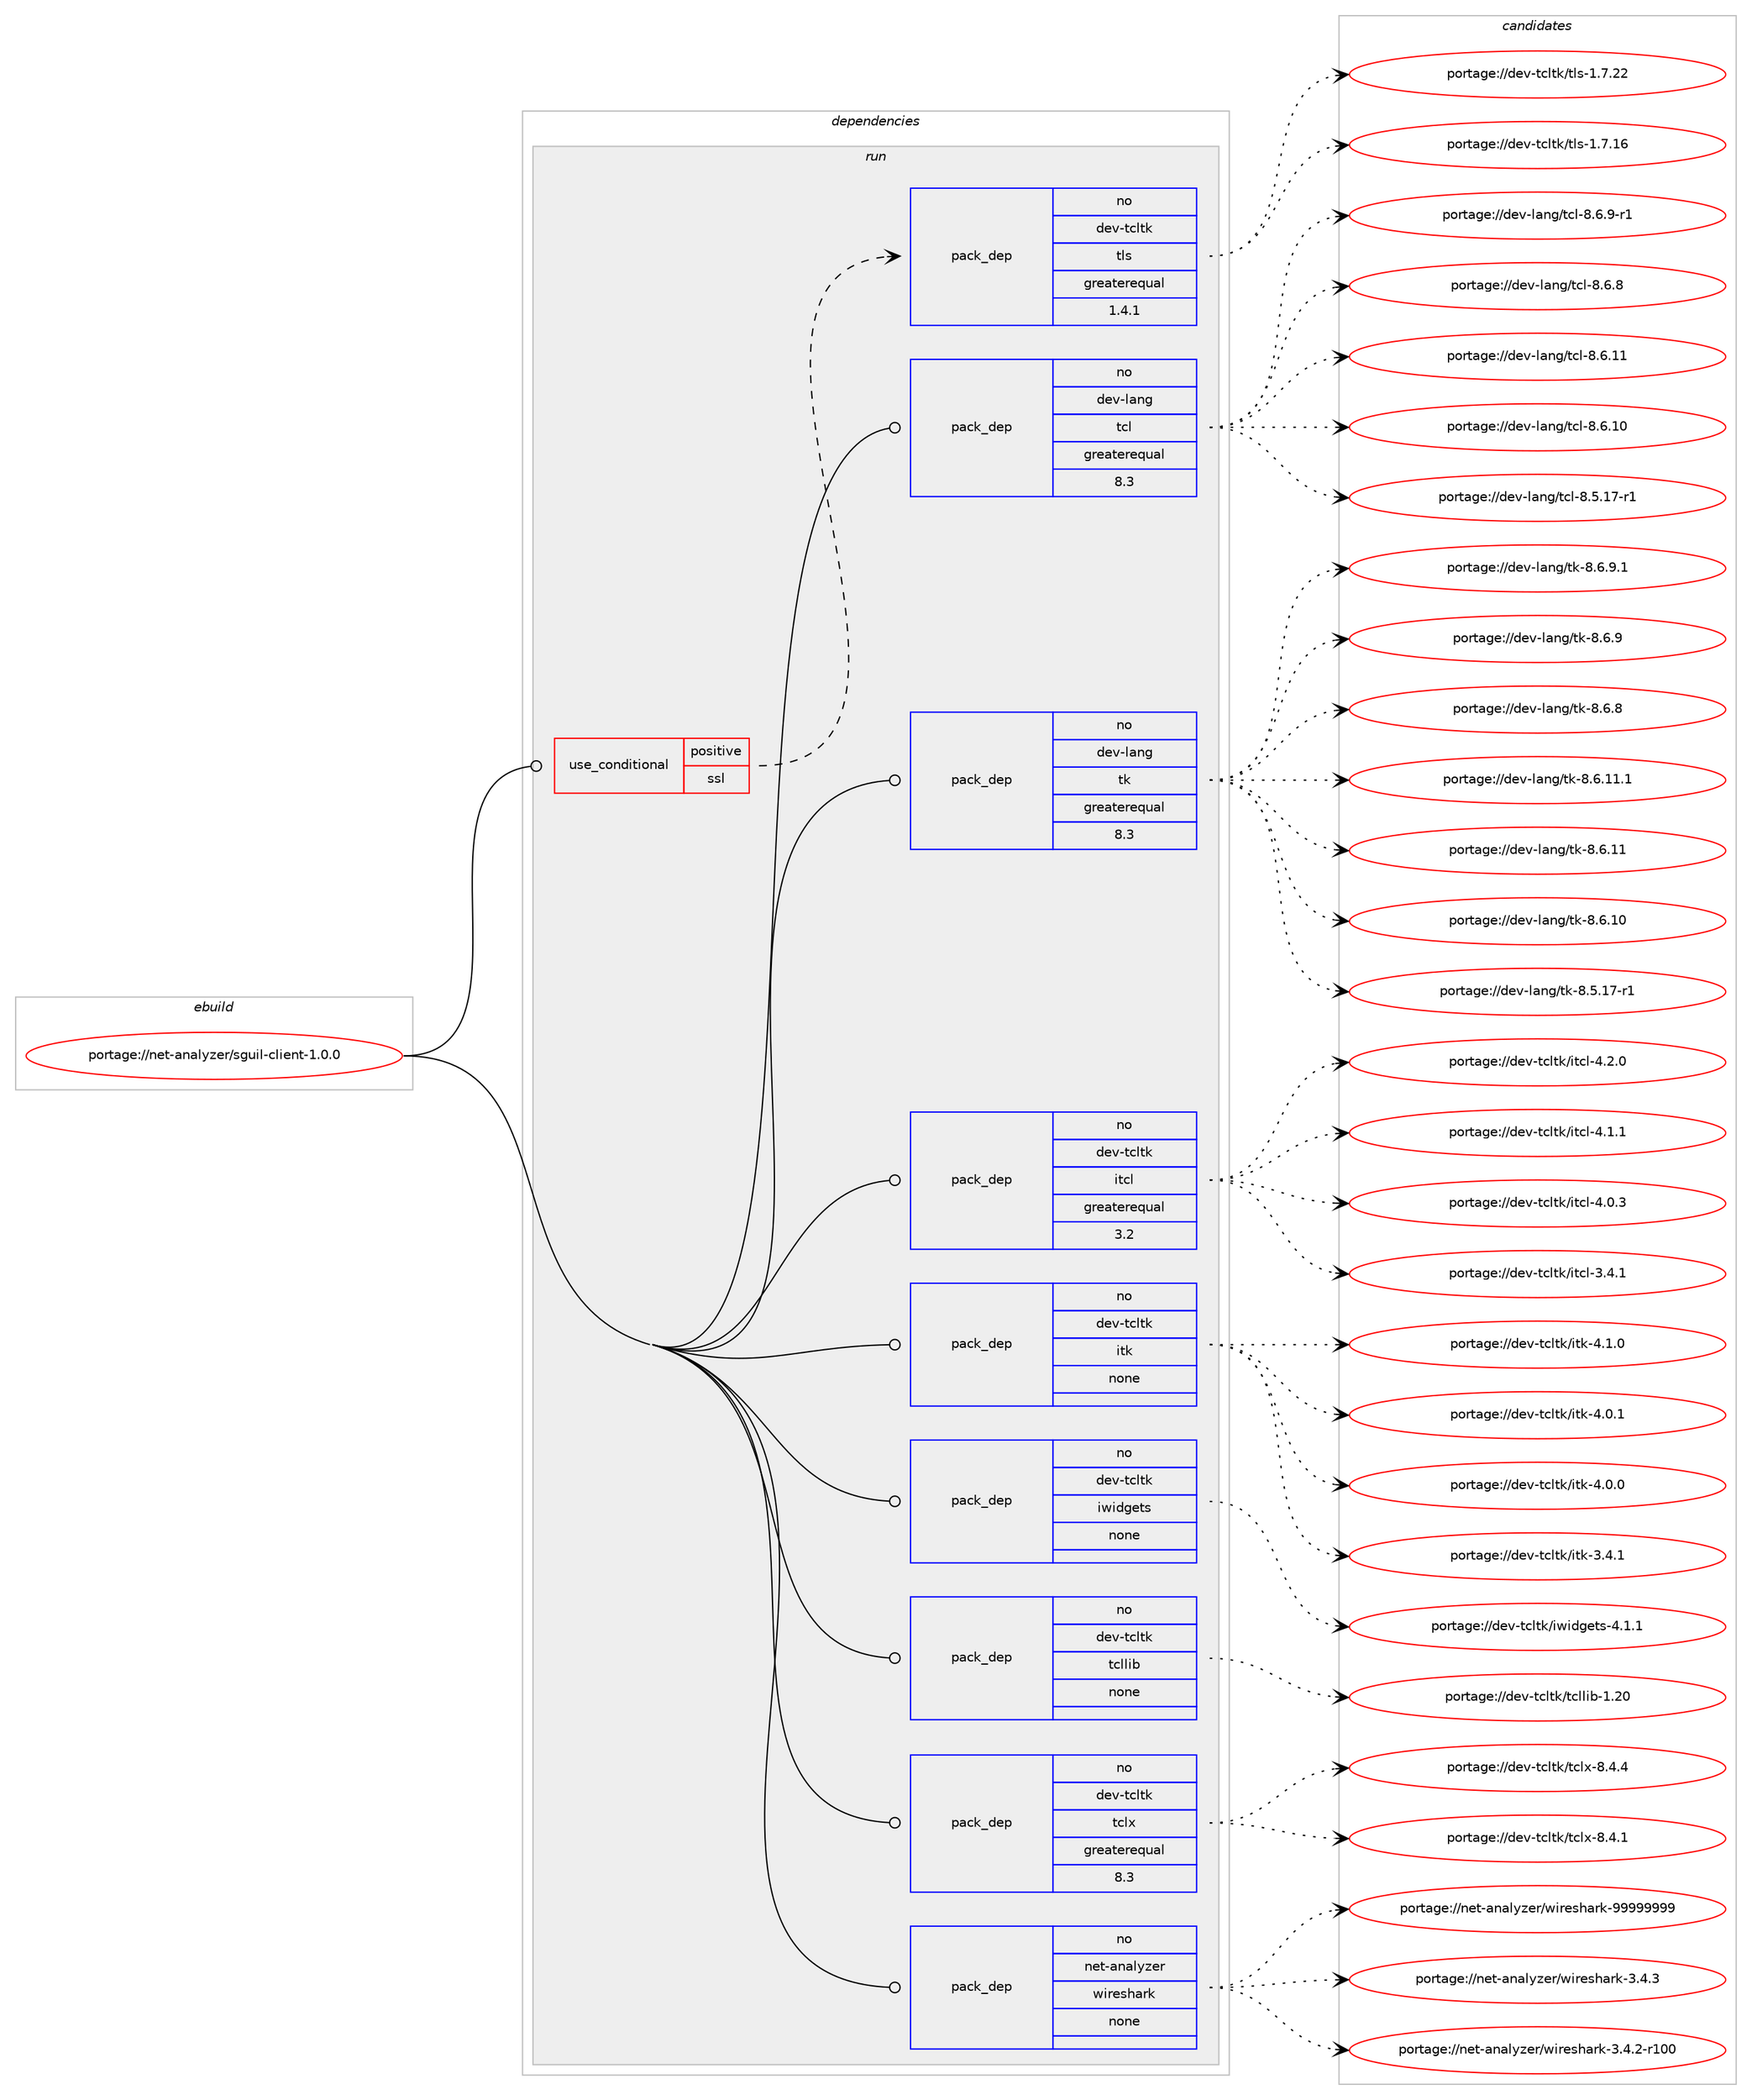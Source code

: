 digraph prolog {

# *************
# Graph options
# *************

newrank=true;
concentrate=true;
compound=true;
graph [rankdir=LR,fontname=Helvetica,fontsize=10,ranksep=1.5];#, ranksep=2.5, nodesep=0.2];
edge  [arrowhead=vee];
node  [fontname=Helvetica,fontsize=10];

# **********
# The ebuild
# **********

subgraph cluster_leftcol {
color=gray;
rank=same;
label=<<i>ebuild</i>>;
id [label="portage://net-analyzer/sguil-client-1.0.0", color=red, width=4, href="../net-analyzer/sguil-client-1.0.0.svg"];
}

# ****************
# The dependencies
# ****************

subgraph cluster_midcol {
color=gray;
label=<<i>dependencies</i>>;
subgraph cluster_compile {
fillcolor="#eeeeee";
style=filled;
label=<<i>compile</i>>;
}
subgraph cluster_compileandrun {
fillcolor="#eeeeee";
style=filled;
label=<<i>compile and run</i>>;
}
subgraph cluster_run {
fillcolor="#eeeeee";
style=filled;
label=<<i>run</i>>;
subgraph cond7801 {
dependency24626 [label=<<TABLE BORDER="0" CELLBORDER="1" CELLSPACING="0" CELLPADDING="4"><TR><TD ROWSPAN="3" CELLPADDING="10">use_conditional</TD></TR><TR><TD>positive</TD></TR><TR><TD>ssl</TD></TR></TABLE>>, shape=none, color=red];
subgraph pack16589 {
dependency24627 [label=<<TABLE BORDER="0" CELLBORDER="1" CELLSPACING="0" CELLPADDING="4" WIDTH="220"><TR><TD ROWSPAN="6" CELLPADDING="30">pack_dep</TD></TR><TR><TD WIDTH="110">no</TD></TR><TR><TD>dev-tcltk</TD></TR><TR><TD>tls</TD></TR><TR><TD>greaterequal</TD></TR><TR><TD>1.4.1</TD></TR></TABLE>>, shape=none, color=blue];
}
dependency24626:e -> dependency24627:w [weight=20,style="dashed",arrowhead="vee"];
}
id:e -> dependency24626:w [weight=20,style="solid",arrowhead="odot"];
subgraph pack16590 {
dependency24628 [label=<<TABLE BORDER="0" CELLBORDER="1" CELLSPACING="0" CELLPADDING="4" WIDTH="220"><TR><TD ROWSPAN="6" CELLPADDING="30">pack_dep</TD></TR><TR><TD WIDTH="110">no</TD></TR><TR><TD>dev-lang</TD></TR><TR><TD>tcl</TD></TR><TR><TD>greaterequal</TD></TR><TR><TD>8.3</TD></TR></TABLE>>, shape=none, color=blue];
}
id:e -> dependency24628:w [weight=20,style="solid",arrowhead="odot"];
subgraph pack16591 {
dependency24629 [label=<<TABLE BORDER="0" CELLBORDER="1" CELLSPACING="0" CELLPADDING="4" WIDTH="220"><TR><TD ROWSPAN="6" CELLPADDING="30">pack_dep</TD></TR><TR><TD WIDTH="110">no</TD></TR><TR><TD>dev-lang</TD></TR><TR><TD>tk</TD></TR><TR><TD>greaterequal</TD></TR><TR><TD>8.3</TD></TR></TABLE>>, shape=none, color=blue];
}
id:e -> dependency24629:w [weight=20,style="solid",arrowhead="odot"];
subgraph pack16592 {
dependency24630 [label=<<TABLE BORDER="0" CELLBORDER="1" CELLSPACING="0" CELLPADDING="4" WIDTH="220"><TR><TD ROWSPAN="6" CELLPADDING="30">pack_dep</TD></TR><TR><TD WIDTH="110">no</TD></TR><TR><TD>dev-tcltk</TD></TR><TR><TD>itcl</TD></TR><TR><TD>greaterequal</TD></TR><TR><TD>3.2</TD></TR></TABLE>>, shape=none, color=blue];
}
id:e -> dependency24630:w [weight=20,style="solid",arrowhead="odot"];
subgraph pack16593 {
dependency24631 [label=<<TABLE BORDER="0" CELLBORDER="1" CELLSPACING="0" CELLPADDING="4" WIDTH="220"><TR><TD ROWSPAN="6" CELLPADDING="30">pack_dep</TD></TR><TR><TD WIDTH="110">no</TD></TR><TR><TD>dev-tcltk</TD></TR><TR><TD>itk</TD></TR><TR><TD>none</TD></TR><TR><TD></TD></TR></TABLE>>, shape=none, color=blue];
}
id:e -> dependency24631:w [weight=20,style="solid",arrowhead="odot"];
subgraph pack16594 {
dependency24632 [label=<<TABLE BORDER="0" CELLBORDER="1" CELLSPACING="0" CELLPADDING="4" WIDTH="220"><TR><TD ROWSPAN="6" CELLPADDING="30">pack_dep</TD></TR><TR><TD WIDTH="110">no</TD></TR><TR><TD>dev-tcltk</TD></TR><TR><TD>iwidgets</TD></TR><TR><TD>none</TD></TR><TR><TD></TD></TR></TABLE>>, shape=none, color=blue];
}
id:e -> dependency24632:w [weight=20,style="solid",arrowhead="odot"];
subgraph pack16595 {
dependency24633 [label=<<TABLE BORDER="0" CELLBORDER="1" CELLSPACING="0" CELLPADDING="4" WIDTH="220"><TR><TD ROWSPAN="6" CELLPADDING="30">pack_dep</TD></TR><TR><TD WIDTH="110">no</TD></TR><TR><TD>dev-tcltk</TD></TR><TR><TD>tcllib</TD></TR><TR><TD>none</TD></TR><TR><TD></TD></TR></TABLE>>, shape=none, color=blue];
}
id:e -> dependency24633:w [weight=20,style="solid",arrowhead="odot"];
subgraph pack16596 {
dependency24634 [label=<<TABLE BORDER="0" CELLBORDER="1" CELLSPACING="0" CELLPADDING="4" WIDTH="220"><TR><TD ROWSPAN="6" CELLPADDING="30">pack_dep</TD></TR><TR><TD WIDTH="110">no</TD></TR><TR><TD>dev-tcltk</TD></TR><TR><TD>tclx</TD></TR><TR><TD>greaterequal</TD></TR><TR><TD>8.3</TD></TR></TABLE>>, shape=none, color=blue];
}
id:e -> dependency24634:w [weight=20,style="solid",arrowhead="odot"];
subgraph pack16597 {
dependency24635 [label=<<TABLE BORDER="0" CELLBORDER="1" CELLSPACING="0" CELLPADDING="4" WIDTH="220"><TR><TD ROWSPAN="6" CELLPADDING="30">pack_dep</TD></TR><TR><TD WIDTH="110">no</TD></TR><TR><TD>net-analyzer</TD></TR><TR><TD>wireshark</TD></TR><TR><TD>none</TD></TR><TR><TD></TD></TR></TABLE>>, shape=none, color=blue];
}
id:e -> dependency24635:w [weight=20,style="solid",arrowhead="odot"];
}
}

# **************
# The candidates
# **************

subgraph cluster_choices {
rank=same;
color=gray;
label=<<i>candidates</i>>;

subgraph choice16589 {
color=black;
nodesep=1;
choice10010111845116991081161074711610811545494655465050 [label="portage://dev-tcltk/tls-1.7.22", color=red, width=4,href="../dev-tcltk/tls-1.7.22.svg"];
choice10010111845116991081161074711610811545494655464954 [label="portage://dev-tcltk/tls-1.7.16", color=red, width=4,href="../dev-tcltk/tls-1.7.16.svg"];
dependency24627:e -> choice10010111845116991081161074711610811545494655465050:w [style=dotted,weight="100"];
dependency24627:e -> choice10010111845116991081161074711610811545494655464954:w [style=dotted,weight="100"];
}
subgraph choice16590 {
color=black;
nodesep=1;
choice100101118451089711010347116991084556465446574511449 [label="portage://dev-lang/tcl-8.6.9-r1", color=red, width=4,href="../dev-lang/tcl-8.6.9-r1.svg"];
choice10010111845108971101034711699108455646544656 [label="portage://dev-lang/tcl-8.6.8", color=red, width=4,href="../dev-lang/tcl-8.6.8.svg"];
choice1001011184510897110103471169910845564654464949 [label="portage://dev-lang/tcl-8.6.11", color=red, width=4,href="../dev-lang/tcl-8.6.11.svg"];
choice1001011184510897110103471169910845564654464948 [label="portage://dev-lang/tcl-8.6.10", color=red, width=4,href="../dev-lang/tcl-8.6.10.svg"];
choice10010111845108971101034711699108455646534649554511449 [label="portage://dev-lang/tcl-8.5.17-r1", color=red, width=4,href="../dev-lang/tcl-8.5.17-r1.svg"];
dependency24628:e -> choice100101118451089711010347116991084556465446574511449:w [style=dotted,weight="100"];
dependency24628:e -> choice10010111845108971101034711699108455646544656:w [style=dotted,weight="100"];
dependency24628:e -> choice1001011184510897110103471169910845564654464949:w [style=dotted,weight="100"];
dependency24628:e -> choice1001011184510897110103471169910845564654464948:w [style=dotted,weight="100"];
dependency24628:e -> choice10010111845108971101034711699108455646534649554511449:w [style=dotted,weight="100"];
}
subgraph choice16591 {
color=black;
nodesep=1;
choice1001011184510897110103471161074556465446574649 [label="portage://dev-lang/tk-8.6.9.1", color=red, width=4,href="../dev-lang/tk-8.6.9.1.svg"];
choice100101118451089711010347116107455646544657 [label="portage://dev-lang/tk-8.6.9", color=red, width=4,href="../dev-lang/tk-8.6.9.svg"];
choice100101118451089711010347116107455646544656 [label="portage://dev-lang/tk-8.6.8", color=red, width=4,href="../dev-lang/tk-8.6.8.svg"];
choice100101118451089711010347116107455646544649494649 [label="portage://dev-lang/tk-8.6.11.1", color=red, width=4,href="../dev-lang/tk-8.6.11.1.svg"];
choice10010111845108971101034711610745564654464949 [label="portage://dev-lang/tk-8.6.11", color=red, width=4,href="../dev-lang/tk-8.6.11.svg"];
choice10010111845108971101034711610745564654464948 [label="portage://dev-lang/tk-8.6.10", color=red, width=4,href="../dev-lang/tk-8.6.10.svg"];
choice100101118451089711010347116107455646534649554511449 [label="portage://dev-lang/tk-8.5.17-r1", color=red, width=4,href="../dev-lang/tk-8.5.17-r1.svg"];
dependency24629:e -> choice1001011184510897110103471161074556465446574649:w [style=dotted,weight="100"];
dependency24629:e -> choice100101118451089711010347116107455646544657:w [style=dotted,weight="100"];
dependency24629:e -> choice100101118451089711010347116107455646544656:w [style=dotted,weight="100"];
dependency24629:e -> choice100101118451089711010347116107455646544649494649:w [style=dotted,weight="100"];
dependency24629:e -> choice10010111845108971101034711610745564654464949:w [style=dotted,weight="100"];
dependency24629:e -> choice10010111845108971101034711610745564654464948:w [style=dotted,weight="100"];
dependency24629:e -> choice100101118451089711010347116107455646534649554511449:w [style=dotted,weight="100"];
}
subgraph choice16592 {
color=black;
nodesep=1;
choice10010111845116991081161074710511699108455246504648 [label="portage://dev-tcltk/itcl-4.2.0", color=red, width=4,href="../dev-tcltk/itcl-4.2.0.svg"];
choice10010111845116991081161074710511699108455246494649 [label="portage://dev-tcltk/itcl-4.1.1", color=red, width=4,href="../dev-tcltk/itcl-4.1.1.svg"];
choice10010111845116991081161074710511699108455246484651 [label="portage://dev-tcltk/itcl-4.0.3", color=red, width=4,href="../dev-tcltk/itcl-4.0.3.svg"];
choice10010111845116991081161074710511699108455146524649 [label="portage://dev-tcltk/itcl-3.4.1", color=red, width=4,href="../dev-tcltk/itcl-3.4.1.svg"];
dependency24630:e -> choice10010111845116991081161074710511699108455246504648:w [style=dotted,weight="100"];
dependency24630:e -> choice10010111845116991081161074710511699108455246494649:w [style=dotted,weight="100"];
dependency24630:e -> choice10010111845116991081161074710511699108455246484651:w [style=dotted,weight="100"];
dependency24630:e -> choice10010111845116991081161074710511699108455146524649:w [style=dotted,weight="100"];
}
subgraph choice16593 {
color=black;
nodesep=1;
choice100101118451169910811610747105116107455246494648 [label="portage://dev-tcltk/itk-4.1.0", color=red, width=4,href="../dev-tcltk/itk-4.1.0.svg"];
choice100101118451169910811610747105116107455246484649 [label="portage://dev-tcltk/itk-4.0.1", color=red, width=4,href="../dev-tcltk/itk-4.0.1.svg"];
choice100101118451169910811610747105116107455246484648 [label="portage://dev-tcltk/itk-4.0.0", color=red, width=4,href="../dev-tcltk/itk-4.0.0.svg"];
choice100101118451169910811610747105116107455146524649 [label="portage://dev-tcltk/itk-3.4.1", color=red, width=4,href="../dev-tcltk/itk-3.4.1.svg"];
dependency24631:e -> choice100101118451169910811610747105116107455246494648:w [style=dotted,weight="100"];
dependency24631:e -> choice100101118451169910811610747105116107455246484649:w [style=dotted,weight="100"];
dependency24631:e -> choice100101118451169910811610747105116107455246484648:w [style=dotted,weight="100"];
dependency24631:e -> choice100101118451169910811610747105116107455146524649:w [style=dotted,weight="100"];
}
subgraph choice16594 {
color=black;
nodesep=1;
choice100101118451169910811610747105119105100103101116115455246494649 [label="portage://dev-tcltk/iwidgets-4.1.1", color=red, width=4,href="../dev-tcltk/iwidgets-4.1.1.svg"];
dependency24632:e -> choice100101118451169910811610747105119105100103101116115455246494649:w [style=dotted,weight="100"];
}
subgraph choice16595 {
color=black;
nodesep=1;
choice10010111845116991081161074711699108108105984549465048 [label="portage://dev-tcltk/tcllib-1.20", color=red, width=4,href="../dev-tcltk/tcllib-1.20.svg"];
dependency24633:e -> choice10010111845116991081161074711699108108105984549465048:w [style=dotted,weight="100"];
}
subgraph choice16596 {
color=black;
nodesep=1;
choice10010111845116991081161074711699108120455646524652 [label="portage://dev-tcltk/tclx-8.4.4", color=red, width=4,href="../dev-tcltk/tclx-8.4.4.svg"];
choice10010111845116991081161074711699108120455646524649 [label="portage://dev-tcltk/tclx-8.4.1", color=red, width=4,href="../dev-tcltk/tclx-8.4.1.svg"];
dependency24634:e -> choice10010111845116991081161074711699108120455646524652:w [style=dotted,weight="100"];
dependency24634:e -> choice10010111845116991081161074711699108120455646524649:w [style=dotted,weight="100"];
}
subgraph choice16597 {
color=black;
nodesep=1;
choice1101011164597110971081211221011144711910511410111510497114107455757575757575757 [label="portage://net-analyzer/wireshark-99999999", color=red, width=4,href="../net-analyzer/wireshark-99999999.svg"];
choice1101011164597110971081211221011144711910511410111510497114107455146524651 [label="portage://net-analyzer/wireshark-3.4.3", color=red, width=4,href="../net-analyzer/wireshark-3.4.3.svg"];
choice110101116459711097108121122101114471191051141011151049711410745514652465045114494848 [label="portage://net-analyzer/wireshark-3.4.2-r100", color=red, width=4,href="../net-analyzer/wireshark-3.4.2-r100.svg"];
dependency24635:e -> choice1101011164597110971081211221011144711910511410111510497114107455757575757575757:w [style=dotted,weight="100"];
dependency24635:e -> choice1101011164597110971081211221011144711910511410111510497114107455146524651:w [style=dotted,weight="100"];
dependency24635:e -> choice110101116459711097108121122101114471191051141011151049711410745514652465045114494848:w [style=dotted,weight="100"];
}
}

}
